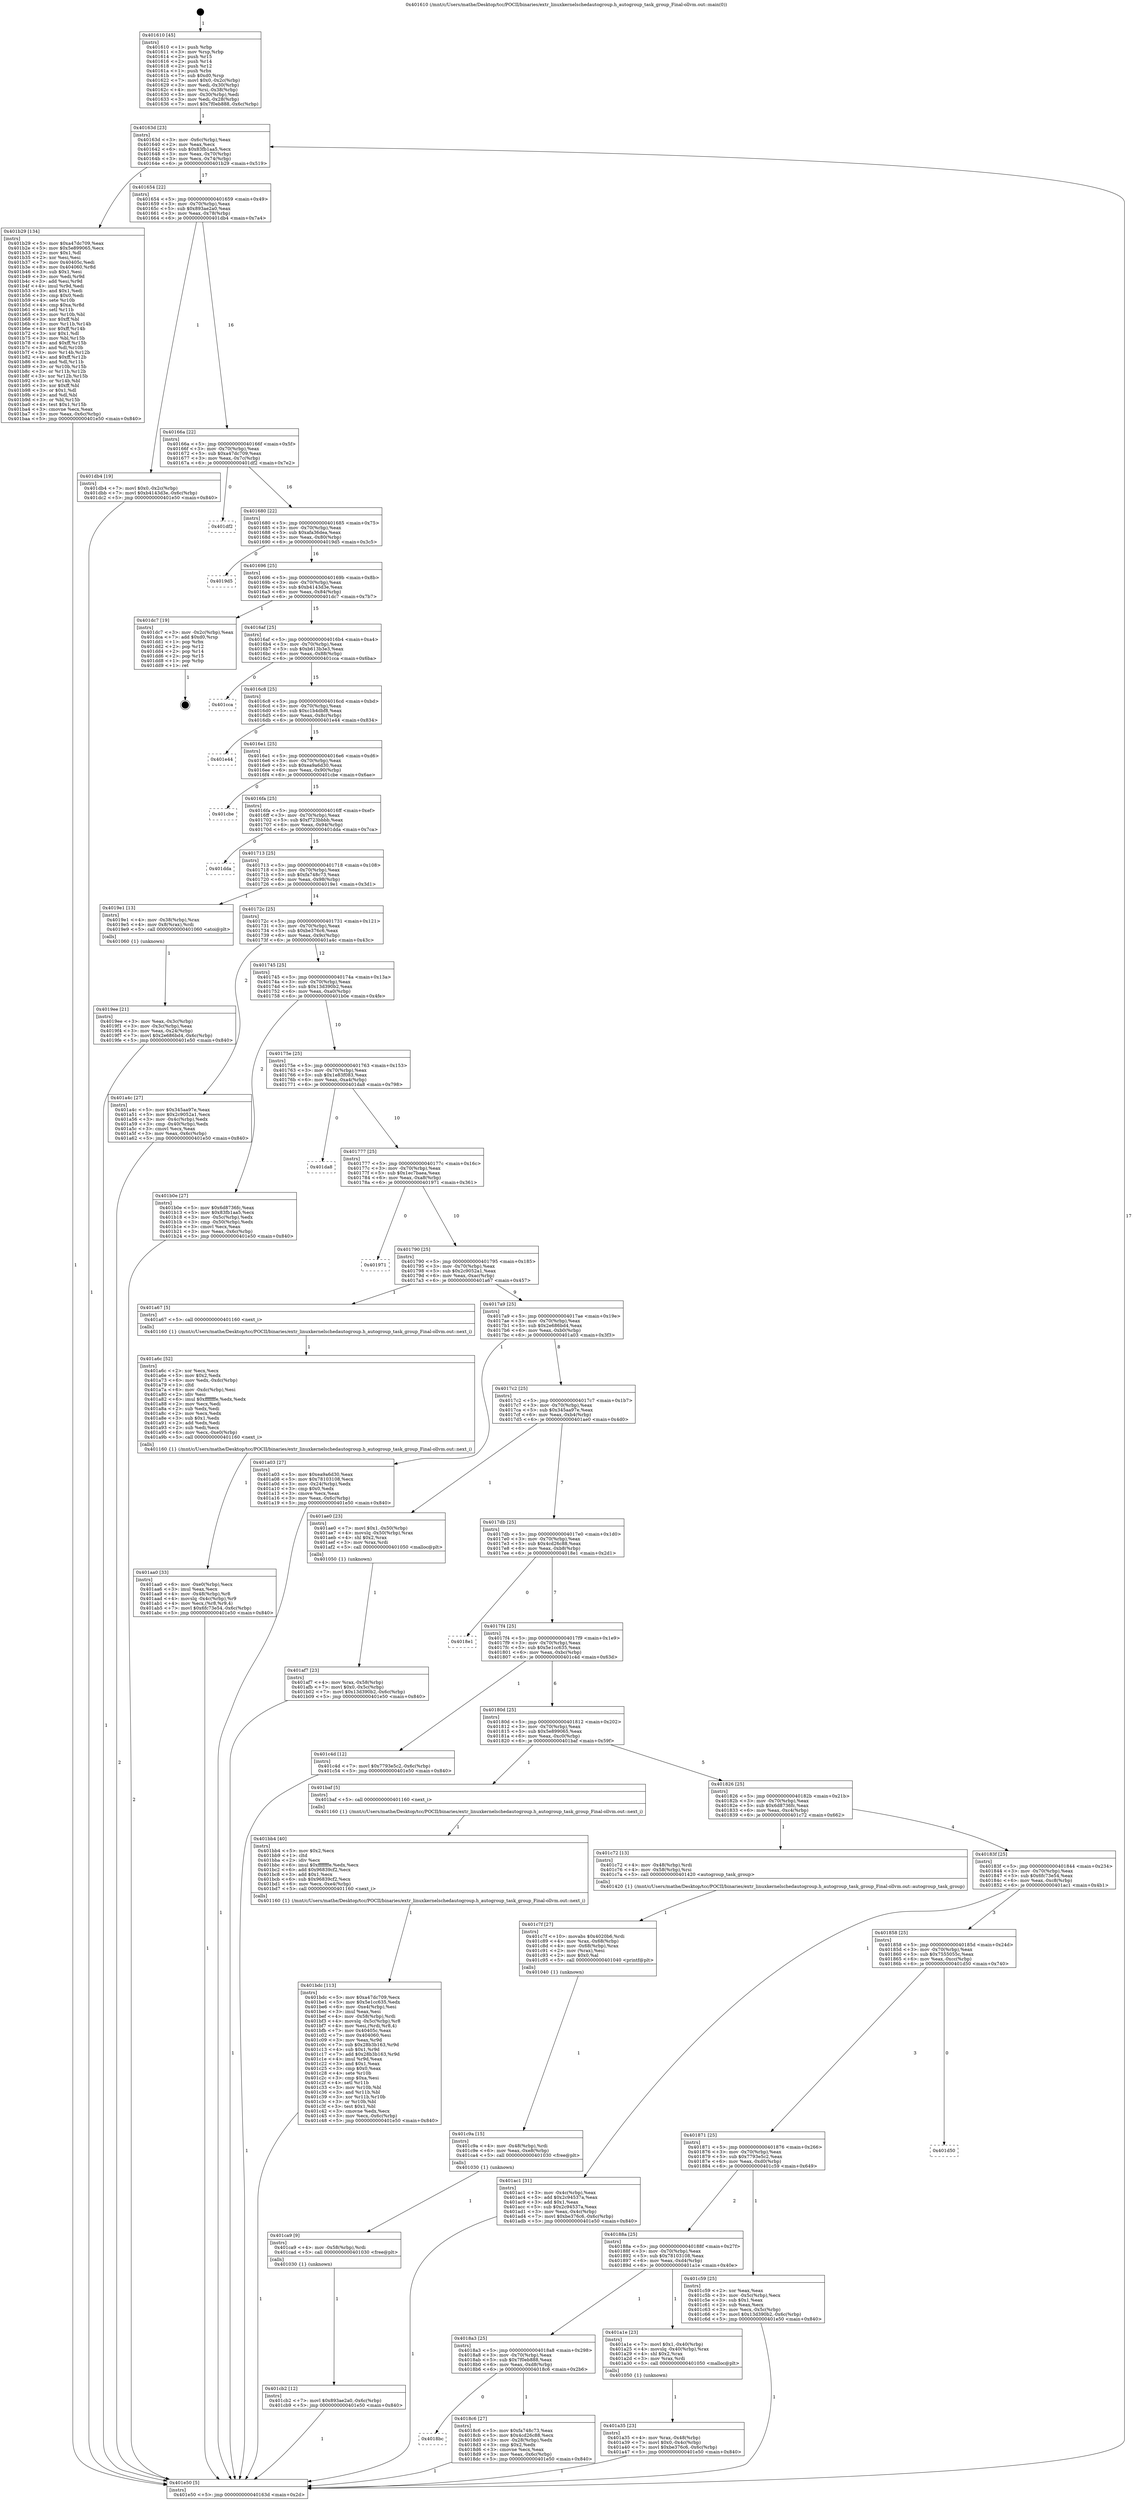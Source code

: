 digraph "0x401610" {
  label = "0x401610 (/mnt/c/Users/mathe/Desktop/tcc/POCII/binaries/extr_linuxkernelschedautogroup.h_autogroup_task_group_Final-ollvm.out::main(0))"
  labelloc = "t"
  node[shape=record]

  Entry [label="",width=0.3,height=0.3,shape=circle,fillcolor=black,style=filled]
  "0x40163d" [label="{
     0x40163d [23]\l
     | [instrs]\l
     &nbsp;&nbsp;0x40163d \<+3\>: mov -0x6c(%rbp),%eax\l
     &nbsp;&nbsp;0x401640 \<+2\>: mov %eax,%ecx\l
     &nbsp;&nbsp;0x401642 \<+6\>: sub $0x83fb1aa5,%ecx\l
     &nbsp;&nbsp;0x401648 \<+3\>: mov %eax,-0x70(%rbp)\l
     &nbsp;&nbsp;0x40164b \<+3\>: mov %ecx,-0x74(%rbp)\l
     &nbsp;&nbsp;0x40164e \<+6\>: je 0000000000401b29 \<main+0x519\>\l
  }"]
  "0x401b29" [label="{
     0x401b29 [134]\l
     | [instrs]\l
     &nbsp;&nbsp;0x401b29 \<+5\>: mov $0xa47dc709,%eax\l
     &nbsp;&nbsp;0x401b2e \<+5\>: mov $0x5e899065,%ecx\l
     &nbsp;&nbsp;0x401b33 \<+2\>: mov $0x1,%dl\l
     &nbsp;&nbsp;0x401b35 \<+2\>: xor %esi,%esi\l
     &nbsp;&nbsp;0x401b37 \<+7\>: mov 0x40405c,%edi\l
     &nbsp;&nbsp;0x401b3e \<+8\>: mov 0x404060,%r8d\l
     &nbsp;&nbsp;0x401b46 \<+3\>: sub $0x1,%esi\l
     &nbsp;&nbsp;0x401b49 \<+3\>: mov %edi,%r9d\l
     &nbsp;&nbsp;0x401b4c \<+3\>: add %esi,%r9d\l
     &nbsp;&nbsp;0x401b4f \<+4\>: imul %r9d,%edi\l
     &nbsp;&nbsp;0x401b53 \<+3\>: and $0x1,%edi\l
     &nbsp;&nbsp;0x401b56 \<+3\>: cmp $0x0,%edi\l
     &nbsp;&nbsp;0x401b59 \<+4\>: sete %r10b\l
     &nbsp;&nbsp;0x401b5d \<+4\>: cmp $0xa,%r8d\l
     &nbsp;&nbsp;0x401b61 \<+4\>: setl %r11b\l
     &nbsp;&nbsp;0x401b65 \<+3\>: mov %r10b,%bl\l
     &nbsp;&nbsp;0x401b68 \<+3\>: xor $0xff,%bl\l
     &nbsp;&nbsp;0x401b6b \<+3\>: mov %r11b,%r14b\l
     &nbsp;&nbsp;0x401b6e \<+4\>: xor $0xff,%r14b\l
     &nbsp;&nbsp;0x401b72 \<+3\>: xor $0x1,%dl\l
     &nbsp;&nbsp;0x401b75 \<+3\>: mov %bl,%r15b\l
     &nbsp;&nbsp;0x401b78 \<+4\>: and $0xff,%r15b\l
     &nbsp;&nbsp;0x401b7c \<+3\>: and %dl,%r10b\l
     &nbsp;&nbsp;0x401b7f \<+3\>: mov %r14b,%r12b\l
     &nbsp;&nbsp;0x401b82 \<+4\>: and $0xff,%r12b\l
     &nbsp;&nbsp;0x401b86 \<+3\>: and %dl,%r11b\l
     &nbsp;&nbsp;0x401b89 \<+3\>: or %r10b,%r15b\l
     &nbsp;&nbsp;0x401b8c \<+3\>: or %r11b,%r12b\l
     &nbsp;&nbsp;0x401b8f \<+3\>: xor %r12b,%r15b\l
     &nbsp;&nbsp;0x401b92 \<+3\>: or %r14b,%bl\l
     &nbsp;&nbsp;0x401b95 \<+3\>: xor $0xff,%bl\l
     &nbsp;&nbsp;0x401b98 \<+3\>: or $0x1,%dl\l
     &nbsp;&nbsp;0x401b9b \<+2\>: and %dl,%bl\l
     &nbsp;&nbsp;0x401b9d \<+3\>: or %bl,%r15b\l
     &nbsp;&nbsp;0x401ba0 \<+4\>: test $0x1,%r15b\l
     &nbsp;&nbsp;0x401ba4 \<+3\>: cmovne %ecx,%eax\l
     &nbsp;&nbsp;0x401ba7 \<+3\>: mov %eax,-0x6c(%rbp)\l
     &nbsp;&nbsp;0x401baa \<+5\>: jmp 0000000000401e50 \<main+0x840\>\l
  }"]
  "0x401654" [label="{
     0x401654 [22]\l
     | [instrs]\l
     &nbsp;&nbsp;0x401654 \<+5\>: jmp 0000000000401659 \<main+0x49\>\l
     &nbsp;&nbsp;0x401659 \<+3\>: mov -0x70(%rbp),%eax\l
     &nbsp;&nbsp;0x40165c \<+5\>: sub $0x893ae2a0,%eax\l
     &nbsp;&nbsp;0x401661 \<+3\>: mov %eax,-0x78(%rbp)\l
     &nbsp;&nbsp;0x401664 \<+6\>: je 0000000000401db4 \<main+0x7a4\>\l
  }"]
  Exit [label="",width=0.3,height=0.3,shape=circle,fillcolor=black,style=filled,peripheries=2]
  "0x401db4" [label="{
     0x401db4 [19]\l
     | [instrs]\l
     &nbsp;&nbsp;0x401db4 \<+7\>: movl $0x0,-0x2c(%rbp)\l
     &nbsp;&nbsp;0x401dbb \<+7\>: movl $0xb4143d3e,-0x6c(%rbp)\l
     &nbsp;&nbsp;0x401dc2 \<+5\>: jmp 0000000000401e50 \<main+0x840\>\l
  }"]
  "0x40166a" [label="{
     0x40166a [22]\l
     | [instrs]\l
     &nbsp;&nbsp;0x40166a \<+5\>: jmp 000000000040166f \<main+0x5f\>\l
     &nbsp;&nbsp;0x40166f \<+3\>: mov -0x70(%rbp),%eax\l
     &nbsp;&nbsp;0x401672 \<+5\>: sub $0xa47dc709,%eax\l
     &nbsp;&nbsp;0x401677 \<+3\>: mov %eax,-0x7c(%rbp)\l
     &nbsp;&nbsp;0x40167a \<+6\>: je 0000000000401df2 \<main+0x7e2\>\l
  }"]
  "0x401cb2" [label="{
     0x401cb2 [12]\l
     | [instrs]\l
     &nbsp;&nbsp;0x401cb2 \<+7\>: movl $0x893ae2a0,-0x6c(%rbp)\l
     &nbsp;&nbsp;0x401cb9 \<+5\>: jmp 0000000000401e50 \<main+0x840\>\l
  }"]
  "0x401df2" [label="{
     0x401df2\l
  }", style=dashed]
  "0x401680" [label="{
     0x401680 [22]\l
     | [instrs]\l
     &nbsp;&nbsp;0x401680 \<+5\>: jmp 0000000000401685 \<main+0x75\>\l
     &nbsp;&nbsp;0x401685 \<+3\>: mov -0x70(%rbp),%eax\l
     &nbsp;&nbsp;0x401688 \<+5\>: sub $0xafa36dea,%eax\l
     &nbsp;&nbsp;0x40168d \<+3\>: mov %eax,-0x80(%rbp)\l
     &nbsp;&nbsp;0x401690 \<+6\>: je 00000000004019d5 \<main+0x3c5\>\l
  }"]
  "0x401ca9" [label="{
     0x401ca9 [9]\l
     | [instrs]\l
     &nbsp;&nbsp;0x401ca9 \<+4\>: mov -0x58(%rbp),%rdi\l
     &nbsp;&nbsp;0x401cad \<+5\>: call 0000000000401030 \<free@plt\>\l
     | [calls]\l
     &nbsp;&nbsp;0x401030 \{1\} (unknown)\l
  }"]
  "0x4019d5" [label="{
     0x4019d5\l
  }", style=dashed]
  "0x401696" [label="{
     0x401696 [25]\l
     | [instrs]\l
     &nbsp;&nbsp;0x401696 \<+5\>: jmp 000000000040169b \<main+0x8b\>\l
     &nbsp;&nbsp;0x40169b \<+3\>: mov -0x70(%rbp),%eax\l
     &nbsp;&nbsp;0x40169e \<+5\>: sub $0xb4143d3e,%eax\l
     &nbsp;&nbsp;0x4016a3 \<+6\>: mov %eax,-0x84(%rbp)\l
     &nbsp;&nbsp;0x4016a9 \<+6\>: je 0000000000401dc7 \<main+0x7b7\>\l
  }"]
  "0x401c9a" [label="{
     0x401c9a [15]\l
     | [instrs]\l
     &nbsp;&nbsp;0x401c9a \<+4\>: mov -0x48(%rbp),%rdi\l
     &nbsp;&nbsp;0x401c9e \<+6\>: mov %eax,-0xe8(%rbp)\l
     &nbsp;&nbsp;0x401ca4 \<+5\>: call 0000000000401030 \<free@plt\>\l
     | [calls]\l
     &nbsp;&nbsp;0x401030 \{1\} (unknown)\l
  }"]
  "0x401dc7" [label="{
     0x401dc7 [19]\l
     | [instrs]\l
     &nbsp;&nbsp;0x401dc7 \<+3\>: mov -0x2c(%rbp),%eax\l
     &nbsp;&nbsp;0x401dca \<+7\>: add $0xd0,%rsp\l
     &nbsp;&nbsp;0x401dd1 \<+1\>: pop %rbx\l
     &nbsp;&nbsp;0x401dd2 \<+2\>: pop %r12\l
     &nbsp;&nbsp;0x401dd4 \<+2\>: pop %r14\l
     &nbsp;&nbsp;0x401dd6 \<+2\>: pop %r15\l
     &nbsp;&nbsp;0x401dd8 \<+1\>: pop %rbp\l
     &nbsp;&nbsp;0x401dd9 \<+1\>: ret\l
  }"]
  "0x4016af" [label="{
     0x4016af [25]\l
     | [instrs]\l
     &nbsp;&nbsp;0x4016af \<+5\>: jmp 00000000004016b4 \<main+0xa4\>\l
     &nbsp;&nbsp;0x4016b4 \<+3\>: mov -0x70(%rbp),%eax\l
     &nbsp;&nbsp;0x4016b7 \<+5\>: sub $0xb613b3e3,%eax\l
     &nbsp;&nbsp;0x4016bc \<+6\>: mov %eax,-0x88(%rbp)\l
     &nbsp;&nbsp;0x4016c2 \<+6\>: je 0000000000401cca \<main+0x6ba\>\l
  }"]
  "0x401c7f" [label="{
     0x401c7f [27]\l
     | [instrs]\l
     &nbsp;&nbsp;0x401c7f \<+10\>: movabs $0x4020b6,%rdi\l
     &nbsp;&nbsp;0x401c89 \<+4\>: mov %rax,-0x68(%rbp)\l
     &nbsp;&nbsp;0x401c8d \<+4\>: mov -0x68(%rbp),%rax\l
     &nbsp;&nbsp;0x401c91 \<+2\>: mov (%rax),%esi\l
     &nbsp;&nbsp;0x401c93 \<+2\>: mov $0x0,%al\l
     &nbsp;&nbsp;0x401c95 \<+5\>: call 0000000000401040 \<printf@plt\>\l
     | [calls]\l
     &nbsp;&nbsp;0x401040 \{1\} (unknown)\l
  }"]
  "0x401cca" [label="{
     0x401cca\l
  }", style=dashed]
  "0x4016c8" [label="{
     0x4016c8 [25]\l
     | [instrs]\l
     &nbsp;&nbsp;0x4016c8 \<+5\>: jmp 00000000004016cd \<main+0xbd\>\l
     &nbsp;&nbsp;0x4016cd \<+3\>: mov -0x70(%rbp),%eax\l
     &nbsp;&nbsp;0x4016d0 \<+5\>: sub $0xc1b4dbf8,%eax\l
     &nbsp;&nbsp;0x4016d5 \<+6\>: mov %eax,-0x8c(%rbp)\l
     &nbsp;&nbsp;0x4016db \<+6\>: je 0000000000401e44 \<main+0x834\>\l
  }"]
  "0x401bdc" [label="{
     0x401bdc [113]\l
     | [instrs]\l
     &nbsp;&nbsp;0x401bdc \<+5\>: mov $0xa47dc709,%ecx\l
     &nbsp;&nbsp;0x401be1 \<+5\>: mov $0x5e1cc635,%edx\l
     &nbsp;&nbsp;0x401be6 \<+6\>: mov -0xe4(%rbp),%esi\l
     &nbsp;&nbsp;0x401bec \<+3\>: imul %eax,%esi\l
     &nbsp;&nbsp;0x401bef \<+4\>: mov -0x58(%rbp),%rdi\l
     &nbsp;&nbsp;0x401bf3 \<+4\>: movslq -0x5c(%rbp),%r8\l
     &nbsp;&nbsp;0x401bf7 \<+4\>: mov %esi,(%rdi,%r8,4)\l
     &nbsp;&nbsp;0x401bfb \<+7\>: mov 0x40405c,%eax\l
     &nbsp;&nbsp;0x401c02 \<+7\>: mov 0x404060,%esi\l
     &nbsp;&nbsp;0x401c09 \<+3\>: mov %eax,%r9d\l
     &nbsp;&nbsp;0x401c0c \<+7\>: sub $0x28b3b163,%r9d\l
     &nbsp;&nbsp;0x401c13 \<+4\>: sub $0x1,%r9d\l
     &nbsp;&nbsp;0x401c17 \<+7\>: add $0x28b3b163,%r9d\l
     &nbsp;&nbsp;0x401c1e \<+4\>: imul %r9d,%eax\l
     &nbsp;&nbsp;0x401c22 \<+3\>: and $0x1,%eax\l
     &nbsp;&nbsp;0x401c25 \<+3\>: cmp $0x0,%eax\l
     &nbsp;&nbsp;0x401c28 \<+4\>: sete %r10b\l
     &nbsp;&nbsp;0x401c2c \<+3\>: cmp $0xa,%esi\l
     &nbsp;&nbsp;0x401c2f \<+4\>: setl %r11b\l
     &nbsp;&nbsp;0x401c33 \<+3\>: mov %r10b,%bl\l
     &nbsp;&nbsp;0x401c36 \<+3\>: and %r11b,%bl\l
     &nbsp;&nbsp;0x401c39 \<+3\>: xor %r11b,%r10b\l
     &nbsp;&nbsp;0x401c3c \<+3\>: or %r10b,%bl\l
     &nbsp;&nbsp;0x401c3f \<+3\>: test $0x1,%bl\l
     &nbsp;&nbsp;0x401c42 \<+3\>: cmovne %edx,%ecx\l
     &nbsp;&nbsp;0x401c45 \<+3\>: mov %ecx,-0x6c(%rbp)\l
     &nbsp;&nbsp;0x401c48 \<+5\>: jmp 0000000000401e50 \<main+0x840\>\l
  }"]
  "0x401e44" [label="{
     0x401e44\l
  }", style=dashed]
  "0x4016e1" [label="{
     0x4016e1 [25]\l
     | [instrs]\l
     &nbsp;&nbsp;0x4016e1 \<+5\>: jmp 00000000004016e6 \<main+0xd6\>\l
     &nbsp;&nbsp;0x4016e6 \<+3\>: mov -0x70(%rbp),%eax\l
     &nbsp;&nbsp;0x4016e9 \<+5\>: sub $0xea9a6d30,%eax\l
     &nbsp;&nbsp;0x4016ee \<+6\>: mov %eax,-0x90(%rbp)\l
     &nbsp;&nbsp;0x4016f4 \<+6\>: je 0000000000401cbe \<main+0x6ae\>\l
  }"]
  "0x401bb4" [label="{
     0x401bb4 [40]\l
     | [instrs]\l
     &nbsp;&nbsp;0x401bb4 \<+5\>: mov $0x2,%ecx\l
     &nbsp;&nbsp;0x401bb9 \<+1\>: cltd\l
     &nbsp;&nbsp;0x401bba \<+2\>: idiv %ecx\l
     &nbsp;&nbsp;0x401bbc \<+6\>: imul $0xfffffffe,%edx,%ecx\l
     &nbsp;&nbsp;0x401bc2 \<+6\>: add $0x96839cf2,%ecx\l
     &nbsp;&nbsp;0x401bc8 \<+3\>: add $0x1,%ecx\l
     &nbsp;&nbsp;0x401bcb \<+6\>: sub $0x96839cf2,%ecx\l
     &nbsp;&nbsp;0x401bd1 \<+6\>: mov %ecx,-0xe4(%rbp)\l
     &nbsp;&nbsp;0x401bd7 \<+5\>: call 0000000000401160 \<next_i\>\l
     | [calls]\l
     &nbsp;&nbsp;0x401160 \{1\} (/mnt/c/Users/mathe/Desktop/tcc/POCII/binaries/extr_linuxkernelschedautogroup.h_autogroup_task_group_Final-ollvm.out::next_i)\l
  }"]
  "0x401cbe" [label="{
     0x401cbe\l
  }", style=dashed]
  "0x4016fa" [label="{
     0x4016fa [25]\l
     | [instrs]\l
     &nbsp;&nbsp;0x4016fa \<+5\>: jmp 00000000004016ff \<main+0xef\>\l
     &nbsp;&nbsp;0x4016ff \<+3\>: mov -0x70(%rbp),%eax\l
     &nbsp;&nbsp;0x401702 \<+5\>: sub $0xf723bbbb,%eax\l
     &nbsp;&nbsp;0x401707 \<+6\>: mov %eax,-0x94(%rbp)\l
     &nbsp;&nbsp;0x40170d \<+6\>: je 0000000000401dda \<main+0x7ca\>\l
  }"]
  "0x401af7" [label="{
     0x401af7 [23]\l
     | [instrs]\l
     &nbsp;&nbsp;0x401af7 \<+4\>: mov %rax,-0x58(%rbp)\l
     &nbsp;&nbsp;0x401afb \<+7\>: movl $0x0,-0x5c(%rbp)\l
     &nbsp;&nbsp;0x401b02 \<+7\>: movl $0x13d390b2,-0x6c(%rbp)\l
     &nbsp;&nbsp;0x401b09 \<+5\>: jmp 0000000000401e50 \<main+0x840\>\l
  }"]
  "0x401dda" [label="{
     0x401dda\l
  }", style=dashed]
  "0x401713" [label="{
     0x401713 [25]\l
     | [instrs]\l
     &nbsp;&nbsp;0x401713 \<+5\>: jmp 0000000000401718 \<main+0x108\>\l
     &nbsp;&nbsp;0x401718 \<+3\>: mov -0x70(%rbp),%eax\l
     &nbsp;&nbsp;0x40171b \<+5\>: sub $0xfa748c73,%eax\l
     &nbsp;&nbsp;0x401720 \<+6\>: mov %eax,-0x98(%rbp)\l
     &nbsp;&nbsp;0x401726 \<+6\>: je 00000000004019e1 \<main+0x3d1\>\l
  }"]
  "0x401aa0" [label="{
     0x401aa0 [33]\l
     | [instrs]\l
     &nbsp;&nbsp;0x401aa0 \<+6\>: mov -0xe0(%rbp),%ecx\l
     &nbsp;&nbsp;0x401aa6 \<+3\>: imul %eax,%ecx\l
     &nbsp;&nbsp;0x401aa9 \<+4\>: mov -0x48(%rbp),%r8\l
     &nbsp;&nbsp;0x401aad \<+4\>: movslq -0x4c(%rbp),%r9\l
     &nbsp;&nbsp;0x401ab1 \<+4\>: mov %ecx,(%r8,%r9,4)\l
     &nbsp;&nbsp;0x401ab5 \<+7\>: movl $0x6fc73e54,-0x6c(%rbp)\l
     &nbsp;&nbsp;0x401abc \<+5\>: jmp 0000000000401e50 \<main+0x840\>\l
  }"]
  "0x4019e1" [label="{
     0x4019e1 [13]\l
     | [instrs]\l
     &nbsp;&nbsp;0x4019e1 \<+4\>: mov -0x38(%rbp),%rax\l
     &nbsp;&nbsp;0x4019e5 \<+4\>: mov 0x8(%rax),%rdi\l
     &nbsp;&nbsp;0x4019e9 \<+5\>: call 0000000000401060 \<atoi@plt\>\l
     | [calls]\l
     &nbsp;&nbsp;0x401060 \{1\} (unknown)\l
  }"]
  "0x40172c" [label="{
     0x40172c [25]\l
     | [instrs]\l
     &nbsp;&nbsp;0x40172c \<+5\>: jmp 0000000000401731 \<main+0x121\>\l
     &nbsp;&nbsp;0x401731 \<+3\>: mov -0x70(%rbp),%eax\l
     &nbsp;&nbsp;0x401734 \<+5\>: sub $0xbe376c6,%eax\l
     &nbsp;&nbsp;0x401739 \<+6\>: mov %eax,-0x9c(%rbp)\l
     &nbsp;&nbsp;0x40173f \<+6\>: je 0000000000401a4c \<main+0x43c\>\l
  }"]
  "0x401a6c" [label="{
     0x401a6c [52]\l
     | [instrs]\l
     &nbsp;&nbsp;0x401a6c \<+2\>: xor %ecx,%ecx\l
     &nbsp;&nbsp;0x401a6e \<+5\>: mov $0x2,%edx\l
     &nbsp;&nbsp;0x401a73 \<+6\>: mov %edx,-0xdc(%rbp)\l
     &nbsp;&nbsp;0x401a79 \<+1\>: cltd\l
     &nbsp;&nbsp;0x401a7a \<+6\>: mov -0xdc(%rbp),%esi\l
     &nbsp;&nbsp;0x401a80 \<+2\>: idiv %esi\l
     &nbsp;&nbsp;0x401a82 \<+6\>: imul $0xfffffffe,%edx,%edx\l
     &nbsp;&nbsp;0x401a88 \<+2\>: mov %ecx,%edi\l
     &nbsp;&nbsp;0x401a8a \<+2\>: sub %edx,%edi\l
     &nbsp;&nbsp;0x401a8c \<+2\>: mov %ecx,%edx\l
     &nbsp;&nbsp;0x401a8e \<+3\>: sub $0x1,%edx\l
     &nbsp;&nbsp;0x401a91 \<+2\>: add %edx,%edi\l
     &nbsp;&nbsp;0x401a93 \<+2\>: sub %edi,%ecx\l
     &nbsp;&nbsp;0x401a95 \<+6\>: mov %ecx,-0xe0(%rbp)\l
     &nbsp;&nbsp;0x401a9b \<+5\>: call 0000000000401160 \<next_i\>\l
     | [calls]\l
     &nbsp;&nbsp;0x401160 \{1\} (/mnt/c/Users/mathe/Desktop/tcc/POCII/binaries/extr_linuxkernelschedautogroup.h_autogroup_task_group_Final-ollvm.out::next_i)\l
  }"]
  "0x401a4c" [label="{
     0x401a4c [27]\l
     | [instrs]\l
     &nbsp;&nbsp;0x401a4c \<+5\>: mov $0x345aa97e,%eax\l
     &nbsp;&nbsp;0x401a51 \<+5\>: mov $0x2c9052a1,%ecx\l
     &nbsp;&nbsp;0x401a56 \<+3\>: mov -0x4c(%rbp),%edx\l
     &nbsp;&nbsp;0x401a59 \<+3\>: cmp -0x40(%rbp),%edx\l
     &nbsp;&nbsp;0x401a5c \<+3\>: cmovl %ecx,%eax\l
     &nbsp;&nbsp;0x401a5f \<+3\>: mov %eax,-0x6c(%rbp)\l
     &nbsp;&nbsp;0x401a62 \<+5\>: jmp 0000000000401e50 \<main+0x840\>\l
  }"]
  "0x401745" [label="{
     0x401745 [25]\l
     | [instrs]\l
     &nbsp;&nbsp;0x401745 \<+5\>: jmp 000000000040174a \<main+0x13a\>\l
     &nbsp;&nbsp;0x40174a \<+3\>: mov -0x70(%rbp),%eax\l
     &nbsp;&nbsp;0x40174d \<+5\>: sub $0x13d390b2,%eax\l
     &nbsp;&nbsp;0x401752 \<+6\>: mov %eax,-0xa0(%rbp)\l
     &nbsp;&nbsp;0x401758 \<+6\>: je 0000000000401b0e \<main+0x4fe\>\l
  }"]
  "0x401a35" [label="{
     0x401a35 [23]\l
     | [instrs]\l
     &nbsp;&nbsp;0x401a35 \<+4\>: mov %rax,-0x48(%rbp)\l
     &nbsp;&nbsp;0x401a39 \<+7\>: movl $0x0,-0x4c(%rbp)\l
     &nbsp;&nbsp;0x401a40 \<+7\>: movl $0xbe376c6,-0x6c(%rbp)\l
     &nbsp;&nbsp;0x401a47 \<+5\>: jmp 0000000000401e50 \<main+0x840\>\l
  }"]
  "0x401b0e" [label="{
     0x401b0e [27]\l
     | [instrs]\l
     &nbsp;&nbsp;0x401b0e \<+5\>: mov $0x6d8736fc,%eax\l
     &nbsp;&nbsp;0x401b13 \<+5\>: mov $0x83fb1aa5,%ecx\l
     &nbsp;&nbsp;0x401b18 \<+3\>: mov -0x5c(%rbp),%edx\l
     &nbsp;&nbsp;0x401b1b \<+3\>: cmp -0x50(%rbp),%edx\l
     &nbsp;&nbsp;0x401b1e \<+3\>: cmovl %ecx,%eax\l
     &nbsp;&nbsp;0x401b21 \<+3\>: mov %eax,-0x6c(%rbp)\l
     &nbsp;&nbsp;0x401b24 \<+5\>: jmp 0000000000401e50 \<main+0x840\>\l
  }"]
  "0x40175e" [label="{
     0x40175e [25]\l
     | [instrs]\l
     &nbsp;&nbsp;0x40175e \<+5\>: jmp 0000000000401763 \<main+0x153\>\l
     &nbsp;&nbsp;0x401763 \<+3\>: mov -0x70(%rbp),%eax\l
     &nbsp;&nbsp;0x401766 \<+5\>: sub $0x1e83f083,%eax\l
     &nbsp;&nbsp;0x40176b \<+6\>: mov %eax,-0xa4(%rbp)\l
     &nbsp;&nbsp;0x401771 \<+6\>: je 0000000000401da8 \<main+0x798\>\l
  }"]
  "0x4019ee" [label="{
     0x4019ee [21]\l
     | [instrs]\l
     &nbsp;&nbsp;0x4019ee \<+3\>: mov %eax,-0x3c(%rbp)\l
     &nbsp;&nbsp;0x4019f1 \<+3\>: mov -0x3c(%rbp),%eax\l
     &nbsp;&nbsp;0x4019f4 \<+3\>: mov %eax,-0x24(%rbp)\l
     &nbsp;&nbsp;0x4019f7 \<+7\>: movl $0x2e686bd4,-0x6c(%rbp)\l
     &nbsp;&nbsp;0x4019fe \<+5\>: jmp 0000000000401e50 \<main+0x840\>\l
  }"]
  "0x401da8" [label="{
     0x401da8\l
  }", style=dashed]
  "0x401777" [label="{
     0x401777 [25]\l
     | [instrs]\l
     &nbsp;&nbsp;0x401777 \<+5\>: jmp 000000000040177c \<main+0x16c\>\l
     &nbsp;&nbsp;0x40177c \<+3\>: mov -0x70(%rbp),%eax\l
     &nbsp;&nbsp;0x40177f \<+5\>: sub $0x1ec7baea,%eax\l
     &nbsp;&nbsp;0x401784 \<+6\>: mov %eax,-0xa8(%rbp)\l
     &nbsp;&nbsp;0x40178a \<+6\>: je 0000000000401971 \<main+0x361\>\l
  }"]
  "0x401610" [label="{
     0x401610 [45]\l
     | [instrs]\l
     &nbsp;&nbsp;0x401610 \<+1\>: push %rbp\l
     &nbsp;&nbsp;0x401611 \<+3\>: mov %rsp,%rbp\l
     &nbsp;&nbsp;0x401614 \<+2\>: push %r15\l
     &nbsp;&nbsp;0x401616 \<+2\>: push %r14\l
     &nbsp;&nbsp;0x401618 \<+2\>: push %r12\l
     &nbsp;&nbsp;0x40161a \<+1\>: push %rbx\l
     &nbsp;&nbsp;0x40161b \<+7\>: sub $0xd0,%rsp\l
     &nbsp;&nbsp;0x401622 \<+7\>: movl $0x0,-0x2c(%rbp)\l
     &nbsp;&nbsp;0x401629 \<+3\>: mov %edi,-0x30(%rbp)\l
     &nbsp;&nbsp;0x40162c \<+4\>: mov %rsi,-0x38(%rbp)\l
     &nbsp;&nbsp;0x401630 \<+3\>: mov -0x30(%rbp),%edi\l
     &nbsp;&nbsp;0x401633 \<+3\>: mov %edi,-0x28(%rbp)\l
     &nbsp;&nbsp;0x401636 \<+7\>: movl $0x7f0eb888,-0x6c(%rbp)\l
  }"]
  "0x401971" [label="{
     0x401971\l
  }", style=dashed]
  "0x401790" [label="{
     0x401790 [25]\l
     | [instrs]\l
     &nbsp;&nbsp;0x401790 \<+5\>: jmp 0000000000401795 \<main+0x185\>\l
     &nbsp;&nbsp;0x401795 \<+3\>: mov -0x70(%rbp),%eax\l
     &nbsp;&nbsp;0x401798 \<+5\>: sub $0x2c9052a1,%eax\l
     &nbsp;&nbsp;0x40179d \<+6\>: mov %eax,-0xac(%rbp)\l
     &nbsp;&nbsp;0x4017a3 \<+6\>: je 0000000000401a67 \<main+0x457\>\l
  }"]
  "0x401e50" [label="{
     0x401e50 [5]\l
     | [instrs]\l
     &nbsp;&nbsp;0x401e50 \<+5\>: jmp 000000000040163d \<main+0x2d\>\l
  }"]
  "0x401a67" [label="{
     0x401a67 [5]\l
     | [instrs]\l
     &nbsp;&nbsp;0x401a67 \<+5\>: call 0000000000401160 \<next_i\>\l
     | [calls]\l
     &nbsp;&nbsp;0x401160 \{1\} (/mnt/c/Users/mathe/Desktop/tcc/POCII/binaries/extr_linuxkernelschedautogroup.h_autogroup_task_group_Final-ollvm.out::next_i)\l
  }"]
  "0x4017a9" [label="{
     0x4017a9 [25]\l
     | [instrs]\l
     &nbsp;&nbsp;0x4017a9 \<+5\>: jmp 00000000004017ae \<main+0x19e\>\l
     &nbsp;&nbsp;0x4017ae \<+3\>: mov -0x70(%rbp),%eax\l
     &nbsp;&nbsp;0x4017b1 \<+5\>: sub $0x2e686bd4,%eax\l
     &nbsp;&nbsp;0x4017b6 \<+6\>: mov %eax,-0xb0(%rbp)\l
     &nbsp;&nbsp;0x4017bc \<+6\>: je 0000000000401a03 \<main+0x3f3\>\l
  }"]
  "0x4018bc" [label="{
     0x4018bc\l
  }", style=dashed]
  "0x401a03" [label="{
     0x401a03 [27]\l
     | [instrs]\l
     &nbsp;&nbsp;0x401a03 \<+5\>: mov $0xea9a6d30,%eax\l
     &nbsp;&nbsp;0x401a08 \<+5\>: mov $0x78103108,%ecx\l
     &nbsp;&nbsp;0x401a0d \<+3\>: mov -0x24(%rbp),%edx\l
     &nbsp;&nbsp;0x401a10 \<+3\>: cmp $0x0,%edx\l
     &nbsp;&nbsp;0x401a13 \<+3\>: cmove %ecx,%eax\l
     &nbsp;&nbsp;0x401a16 \<+3\>: mov %eax,-0x6c(%rbp)\l
     &nbsp;&nbsp;0x401a19 \<+5\>: jmp 0000000000401e50 \<main+0x840\>\l
  }"]
  "0x4017c2" [label="{
     0x4017c2 [25]\l
     | [instrs]\l
     &nbsp;&nbsp;0x4017c2 \<+5\>: jmp 00000000004017c7 \<main+0x1b7\>\l
     &nbsp;&nbsp;0x4017c7 \<+3\>: mov -0x70(%rbp),%eax\l
     &nbsp;&nbsp;0x4017ca \<+5\>: sub $0x345aa97e,%eax\l
     &nbsp;&nbsp;0x4017cf \<+6\>: mov %eax,-0xb4(%rbp)\l
     &nbsp;&nbsp;0x4017d5 \<+6\>: je 0000000000401ae0 \<main+0x4d0\>\l
  }"]
  "0x4018c6" [label="{
     0x4018c6 [27]\l
     | [instrs]\l
     &nbsp;&nbsp;0x4018c6 \<+5\>: mov $0xfa748c73,%eax\l
     &nbsp;&nbsp;0x4018cb \<+5\>: mov $0x4cd26c88,%ecx\l
     &nbsp;&nbsp;0x4018d0 \<+3\>: mov -0x28(%rbp),%edx\l
     &nbsp;&nbsp;0x4018d3 \<+3\>: cmp $0x2,%edx\l
     &nbsp;&nbsp;0x4018d6 \<+3\>: cmovne %ecx,%eax\l
     &nbsp;&nbsp;0x4018d9 \<+3\>: mov %eax,-0x6c(%rbp)\l
     &nbsp;&nbsp;0x4018dc \<+5\>: jmp 0000000000401e50 \<main+0x840\>\l
  }"]
  "0x401ae0" [label="{
     0x401ae0 [23]\l
     | [instrs]\l
     &nbsp;&nbsp;0x401ae0 \<+7\>: movl $0x1,-0x50(%rbp)\l
     &nbsp;&nbsp;0x401ae7 \<+4\>: movslq -0x50(%rbp),%rax\l
     &nbsp;&nbsp;0x401aeb \<+4\>: shl $0x2,%rax\l
     &nbsp;&nbsp;0x401aef \<+3\>: mov %rax,%rdi\l
     &nbsp;&nbsp;0x401af2 \<+5\>: call 0000000000401050 \<malloc@plt\>\l
     | [calls]\l
     &nbsp;&nbsp;0x401050 \{1\} (unknown)\l
  }"]
  "0x4017db" [label="{
     0x4017db [25]\l
     | [instrs]\l
     &nbsp;&nbsp;0x4017db \<+5\>: jmp 00000000004017e0 \<main+0x1d0\>\l
     &nbsp;&nbsp;0x4017e0 \<+3\>: mov -0x70(%rbp),%eax\l
     &nbsp;&nbsp;0x4017e3 \<+5\>: sub $0x4cd26c88,%eax\l
     &nbsp;&nbsp;0x4017e8 \<+6\>: mov %eax,-0xb8(%rbp)\l
     &nbsp;&nbsp;0x4017ee \<+6\>: je 00000000004018e1 \<main+0x2d1\>\l
  }"]
  "0x4018a3" [label="{
     0x4018a3 [25]\l
     | [instrs]\l
     &nbsp;&nbsp;0x4018a3 \<+5\>: jmp 00000000004018a8 \<main+0x298\>\l
     &nbsp;&nbsp;0x4018a8 \<+3\>: mov -0x70(%rbp),%eax\l
     &nbsp;&nbsp;0x4018ab \<+5\>: sub $0x7f0eb888,%eax\l
     &nbsp;&nbsp;0x4018b0 \<+6\>: mov %eax,-0xd8(%rbp)\l
     &nbsp;&nbsp;0x4018b6 \<+6\>: je 00000000004018c6 \<main+0x2b6\>\l
  }"]
  "0x4018e1" [label="{
     0x4018e1\l
  }", style=dashed]
  "0x4017f4" [label="{
     0x4017f4 [25]\l
     | [instrs]\l
     &nbsp;&nbsp;0x4017f4 \<+5\>: jmp 00000000004017f9 \<main+0x1e9\>\l
     &nbsp;&nbsp;0x4017f9 \<+3\>: mov -0x70(%rbp),%eax\l
     &nbsp;&nbsp;0x4017fc \<+5\>: sub $0x5e1cc635,%eax\l
     &nbsp;&nbsp;0x401801 \<+6\>: mov %eax,-0xbc(%rbp)\l
     &nbsp;&nbsp;0x401807 \<+6\>: je 0000000000401c4d \<main+0x63d\>\l
  }"]
  "0x401a1e" [label="{
     0x401a1e [23]\l
     | [instrs]\l
     &nbsp;&nbsp;0x401a1e \<+7\>: movl $0x1,-0x40(%rbp)\l
     &nbsp;&nbsp;0x401a25 \<+4\>: movslq -0x40(%rbp),%rax\l
     &nbsp;&nbsp;0x401a29 \<+4\>: shl $0x2,%rax\l
     &nbsp;&nbsp;0x401a2d \<+3\>: mov %rax,%rdi\l
     &nbsp;&nbsp;0x401a30 \<+5\>: call 0000000000401050 \<malloc@plt\>\l
     | [calls]\l
     &nbsp;&nbsp;0x401050 \{1\} (unknown)\l
  }"]
  "0x401c4d" [label="{
     0x401c4d [12]\l
     | [instrs]\l
     &nbsp;&nbsp;0x401c4d \<+7\>: movl $0x7793e5c2,-0x6c(%rbp)\l
     &nbsp;&nbsp;0x401c54 \<+5\>: jmp 0000000000401e50 \<main+0x840\>\l
  }"]
  "0x40180d" [label="{
     0x40180d [25]\l
     | [instrs]\l
     &nbsp;&nbsp;0x40180d \<+5\>: jmp 0000000000401812 \<main+0x202\>\l
     &nbsp;&nbsp;0x401812 \<+3\>: mov -0x70(%rbp),%eax\l
     &nbsp;&nbsp;0x401815 \<+5\>: sub $0x5e899065,%eax\l
     &nbsp;&nbsp;0x40181a \<+6\>: mov %eax,-0xc0(%rbp)\l
     &nbsp;&nbsp;0x401820 \<+6\>: je 0000000000401baf \<main+0x59f\>\l
  }"]
  "0x40188a" [label="{
     0x40188a [25]\l
     | [instrs]\l
     &nbsp;&nbsp;0x40188a \<+5\>: jmp 000000000040188f \<main+0x27f\>\l
     &nbsp;&nbsp;0x40188f \<+3\>: mov -0x70(%rbp),%eax\l
     &nbsp;&nbsp;0x401892 \<+5\>: sub $0x78103108,%eax\l
     &nbsp;&nbsp;0x401897 \<+6\>: mov %eax,-0xd4(%rbp)\l
     &nbsp;&nbsp;0x40189d \<+6\>: je 0000000000401a1e \<main+0x40e\>\l
  }"]
  "0x401baf" [label="{
     0x401baf [5]\l
     | [instrs]\l
     &nbsp;&nbsp;0x401baf \<+5\>: call 0000000000401160 \<next_i\>\l
     | [calls]\l
     &nbsp;&nbsp;0x401160 \{1\} (/mnt/c/Users/mathe/Desktop/tcc/POCII/binaries/extr_linuxkernelschedautogroup.h_autogroup_task_group_Final-ollvm.out::next_i)\l
  }"]
  "0x401826" [label="{
     0x401826 [25]\l
     | [instrs]\l
     &nbsp;&nbsp;0x401826 \<+5\>: jmp 000000000040182b \<main+0x21b\>\l
     &nbsp;&nbsp;0x40182b \<+3\>: mov -0x70(%rbp),%eax\l
     &nbsp;&nbsp;0x40182e \<+5\>: sub $0x6d8736fc,%eax\l
     &nbsp;&nbsp;0x401833 \<+6\>: mov %eax,-0xc4(%rbp)\l
     &nbsp;&nbsp;0x401839 \<+6\>: je 0000000000401c72 \<main+0x662\>\l
  }"]
  "0x401c59" [label="{
     0x401c59 [25]\l
     | [instrs]\l
     &nbsp;&nbsp;0x401c59 \<+2\>: xor %eax,%eax\l
     &nbsp;&nbsp;0x401c5b \<+3\>: mov -0x5c(%rbp),%ecx\l
     &nbsp;&nbsp;0x401c5e \<+3\>: sub $0x1,%eax\l
     &nbsp;&nbsp;0x401c61 \<+2\>: sub %eax,%ecx\l
     &nbsp;&nbsp;0x401c63 \<+3\>: mov %ecx,-0x5c(%rbp)\l
     &nbsp;&nbsp;0x401c66 \<+7\>: movl $0x13d390b2,-0x6c(%rbp)\l
     &nbsp;&nbsp;0x401c6d \<+5\>: jmp 0000000000401e50 \<main+0x840\>\l
  }"]
  "0x401c72" [label="{
     0x401c72 [13]\l
     | [instrs]\l
     &nbsp;&nbsp;0x401c72 \<+4\>: mov -0x48(%rbp),%rdi\l
     &nbsp;&nbsp;0x401c76 \<+4\>: mov -0x58(%rbp),%rsi\l
     &nbsp;&nbsp;0x401c7a \<+5\>: call 0000000000401420 \<autogroup_task_group\>\l
     | [calls]\l
     &nbsp;&nbsp;0x401420 \{1\} (/mnt/c/Users/mathe/Desktop/tcc/POCII/binaries/extr_linuxkernelschedautogroup.h_autogroup_task_group_Final-ollvm.out::autogroup_task_group)\l
  }"]
  "0x40183f" [label="{
     0x40183f [25]\l
     | [instrs]\l
     &nbsp;&nbsp;0x40183f \<+5\>: jmp 0000000000401844 \<main+0x234\>\l
     &nbsp;&nbsp;0x401844 \<+3\>: mov -0x70(%rbp),%eax\l
     &nbsp;&nbsp;0x401847 \<+5\>: sub $0x6fc73e54,%eax\l
     &nbsp;&nbsp;0x40184c \<+6\>: mov %eax,-0xc8(%rbp)\l
     &nbsp;&nbsp;0x401852 \<+6\>: je 0000000000401ac1 \<main+0x4b1\>\l
  }"]
  "0x401871" [label="{
     0x401871 [25]\l
     | [instrs]\l
     &nbsp;&nbsp;0x401871 \<+5\>: jmp 0000000000401876 \<main+0x266\>\l
     &nbsp;&nbsp;0x401876 \<+3\>: mov -0x70(%rbp),%eax\l
     &nbsp;&nbsp;0x401879 \<+5\>: sub $0x7793e5c2,%eax\l
     &nbsp;&nbsp;0x40187e \<+6\>: mov %eax,-0xd0(%rbp)\l
     &nbsp;&nbsp;0x401884 \<+6\>: je 0000000000401c59 \<main+0x649\>\l
  }"]
  "0x401ac1" [label="{
     0x401ac1 [31]\l
     | [instrs]\l
     &nbsp;&nbsp;0x401ac1 \<+3\>: mov -0x4c(%rbp),%eax\l
     &nbsp;&nbsp;0x401ac4 \<+5\>: add $0x2c94537a,%eax\l
     &nbsp;&nbsp;0x401ac9 \<+3\>: add $0x1,%eax\l
     &nbsp;&nbsp;0x401acc \<+5\>: sub $0x2c94537a,%eax\l
     &nbsp;&nbsp;0x401ad1 \<+3\>: mov %eax,-0x4c(%rbp)\l
     &nbsp;&nbsp;0x401ad4 \<+7\>: movl $0xbe376c6,-0x6c(%rbp)\l
     &nbsp;&nbsp;0x401adb \<+5\>: jmp 0000000000401e50 \<main+0x840\>\l
  }"]
  "0x401858" [label="{
     0x401858 [25]\l
     | [instrs]\l
     &nbsp;&nbsp;0x401858 \<+5\>: jmp 000000000040185d \<main+0x24d\>\l
     &nbsp;&nbsp;0x40185d \<+3\>: mov -0x70(%rbp),%eax\l
     &nbsp;&nbsp;0x401860 \<+5\>: sub $0x7555055c,%eax\l
     &nbsp;&nbsp;0x401865 \<+6\>: mov %eax,-0xcc(%rbp)\l
     &nbsp;&nbsp;0x40186b \<+6\>: je 0000000000401d50 \<main+0x740\>\l
  }"]
  "0x401d50" [label="{
     0x401d50\l
  }", style=dashed]
  Entry -> "0x401610" [label=" 1"]
  "0x40163d" -> "0x401b29" [label=" 1"]
  "0x40163d" -> "0x401654" [label=" 17"]
  "0x401dc7" -> Exit [label=" 1"]
  "0x401654" -> "0x401db4" [label=" 1"]
  "0x401654" -> "0x40166a" [label=" 16"]
  "0x401db4" -> "0x401e50" [label=" 1"]
  "0x40166a" -> "0x401df2" [label=" 0"]
  "0x40166a" -> "0x401680" [label=" 16"]
  "0x401cb2" -> "0x401e50" [label=" 1"]
  "0x401680" -> "0x4019d5" [label=" 0"]
  "0x401680" -> "0x401696" [label=" 16"]
  "0x401ca9" -> "0x401cb2" [label=" 1"]
  "0x401696" -> "0x401dc7" [label=" 1"]
  "0x401696" -> "0x4016af" [label=" 15"]
  "0x401c9a" -> "0x401ca9" [label=" 1"]
  "0x4016af" -> "0x401cca" [label=" 0"]
  "0x4016af" -> "0x4016c8" [label=" 15"]
  "0x401c7f" -> "0x401c9a" [label=" 1"]
  "0x4016c8" -> "0x401e44" [label=" 0"]
  "0x4016c8" -> "0x4016e1" [label=" 15"]
  "0x401c72" -> "0x401c7f" [label=" 1"]
  "0x4016e1" -> "0x401cbe" [label=" 0"]
  "0x4016e1" -> "0x4016fa" [label=" 15"]
  "0x401c59" -> "0x401e50" [label=" 1"]
  "0x4016fa" -> "0x401dda" [label=" 0"]
  "0x4016fa" -> "0x401713" [label=" 15"]
  "0x401c4d" -> "0x401e50" [label=" 1"]
  "0x401713" -> "0x4019e1" [label=" 1"]
  "0x401713" -> "0x40172c" [label=" 14"]
  "0x401bdc" -> "0x401e50" [label=" 1"]
  "0x40172c" -> "0x401a4c" [label=" 2"]
  "0x40172c" -> "0x401745" [label=" 12"]
  "0x401bb4" -> "0x401bdc" [label=" 1"]
  "0x401745" -> "0x401b0e" [label=" 2"]
  "0x401745" -> "0x40175e" [label=" 10"]
  "0x401baf" -> "0x401bb4" [label=" 1"]
  "0x40175e" -> "0x401da8" [label=" 0"]
  "0x40175e" -> "0x401777" [label=" 10"]
  "0x401b29" -> "0x401e50" [label=" 1"]
  "0x401777" -> "0x401971" [label=" 0"]
  "0x401777" -> "0x401790" [label=" 10"]
  "0x401b0e" -> "0x401e50" [label=" 2"]
  "0x401790" -> "0x401a67" [label=" 1"]
  "0x401790" -> "0x4017a9" [label=" 9"]
  "0x401af7" -> "0x401e50" [label=" 1"]
  "0x4017a9" -> "0x401a03" [label=" 1"]
  "0x4017a9" -> "0x4017c2" [label=" 8"]
  "0x401ae0" -> "0x401af7" [label=" 1"]
  "0x4017c2" -> "0x401ae0" [label=" 1"]
  "0x4017c2" -> "0x4017db" [label=" 7"]
  "0x401ac1" -> "0x401e50" [label=" 1"]
  "0x4017db" -> "0x4018e1" [label=" 0"]
  "0x4017db" -> "0x4017f4" [label=" 7"]
  "0x401a6c" -> "0x401aa0" [label=" 1"]
  "0x4017f4" -> "0x401c4d" [label=" 1"]
  "0x4017f4" -> "0x40180d" [label=" 6"]
  "0x401a67" -> "0x401a6c" [label=" 1"]
  "0x40180d" -> "0x401baf" [label=" 1"]
  "0x40180d" -> "0x401826" [label=" 5"]
  "0x401a35" -> "0x401e50" [label=" 1"]
  "0x401826" -> "0x401c72" [label=" 1"]
  "0x401826" -> "0x40183f" [label=" 4"]
  "0x401a1e" -> "0x401a35" [label=" 1"]
  "0x40183f" -> "0x401ac1" [label=" 1"]
  "0x40183f" -> "0x401858" [label=" 3"]
  "0x4019ee" -> "0x401e50" [label=" 1"]
  "0x401858" -> "0x401d50" [label=" 0"]
  "0x401858" -> "0x401871" [label=" 3"]
  "0x401a03" -> "0x401e50" [label=" 1"]
  "0x401871" -> "0x401c59" [label=" 1"]
  "0x401871" -> "0x40188a" [label=" 2"]
  "0x401a4c" -> "0x401e50" [label=" 2"]
  "0x40188a" -> "0x401a1e" [label=" 1"]
  "0x40188a" -> "0x4018a3" [label=" 1"]
  "0x401aa0" -> "0x401e50" [label=" 1"]
  "0x4018a3" -> "0x4018c6" [label=" 1"]
  "0x4018a3" -> "0x4018bc" [label=" 0"]
  "0x4018c6" -> "0x401e50" [label=" 1"]
  "0x401610" -> "0x40163d" [label=" 1"]
  "0x401e50" -> "0x40163d" [label=" 17"]
  "0x4019e1" -> "0x4019ee" [label=" 1"]
}
